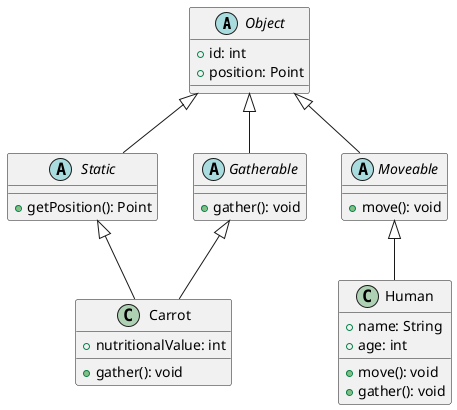 @startuml
abstract class Object {
    +id: int
    +position: Point
}

abstract class Static {
    +getPosition(): Point
}

abstract class Gatherable {
    +gather(): void
}

abstract class Moveable {
    +move(): void
}

class Human {
    +name: String
    +age: int
    +move(): void
    +gather(): void
}

class Carrot {
    +nutritionalValue: int
    +gather(): void
}

Object <|-- Static
Object <|-- Gatherable
Object <|-- Moveable
Moveable <|-- Human
Static <|-- Carrot
Gatherable <|-- Carrot

@enduml
